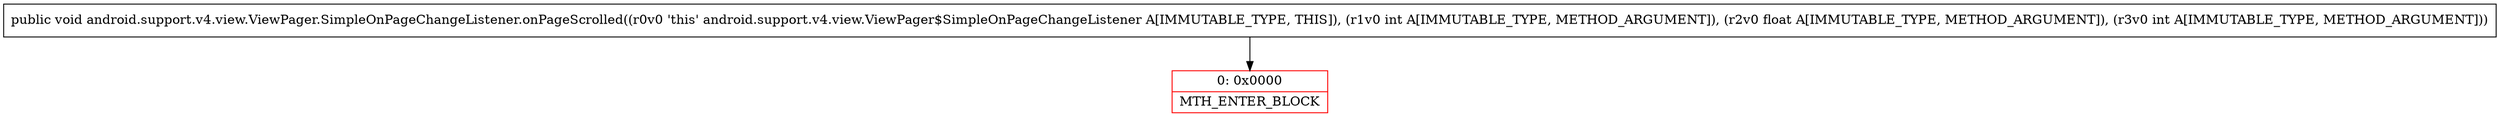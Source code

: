 digraph "CFG forandroid.support.v4.view.ViewPager.SimpleOnPageChangeListener.onPageScrolled(IFI)V" {
subgraph cluster_Region_338875896 {
label = "R(0)";
node [shape=record,color=blue];
}
Node_0 [shape=record,color=red,label="{0\:\ 0x0000|MTH_ENTER_BLOCK\l}"];
MethodNode[shape=record,label="{public void android.support.v4.view.ViewPager.SimpleOnPageChangeListener.onPageScrolled((r0v0 'this' android.support.v4.view.ViewPager$SimpleOnPageChangeListener A[IMMUTABLE_TYPE, THIS]), (r1v0 int A[IMMUTABLE_TYPE, METHOD_ARGUMENT]), (r2v0 float A[IMMUTABLE_TYPE, METHOD_ARGUMENT]), (r3v0 int A[IMMUTABLE_TYPE, METHOD_ARGUMENT])) }"];
MethodNode -> Node_0;
}

